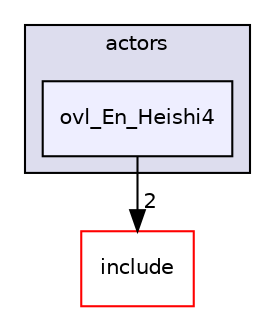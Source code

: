 digraph "src/overlays/actors/ovl_En_Heishi4" {
  compound=true
  node [ fontsize="10", fontname="Helvetica"];
  edge [ labelfontsize="10", labelfontname="Helvetica"];
  subgraph clusterdir_e93473484be31ce7bcb356bd643a22f8 {
    graph [ bgcolor="#ddddee", pencolor="black", label="actors" fontname="Helvetica", fontsize="10", URL="dir_e93473484be31ce7bcb356bd643a22f8.html"]
  dir_8fa67cfc4576b3eee652fd0ea6d7edbe [shape=box, label="ovl_En_Heishi4", style="filled", fillcolor="#eeeeff", pencolor="black", URL="dir_8fa67cfc4576b3eee652fd0ea6d7edbe.html"];
  }
  dir_d44c64559bbebec7f509842c48db8b23 [shape=box label="include" fillcolor="white" style="filled" color="red" URL="dir_d44c64559bbebec7f509842c48db8b23.html"];
  dir_8fa67cfc4576b3eee652fd0ea6d7edbe->dir_d44c64559bbebec7f509842c48db8b23 [headlabel="2", labeldistance=1.5 headhref="dir_000265_000000.html"];
}
